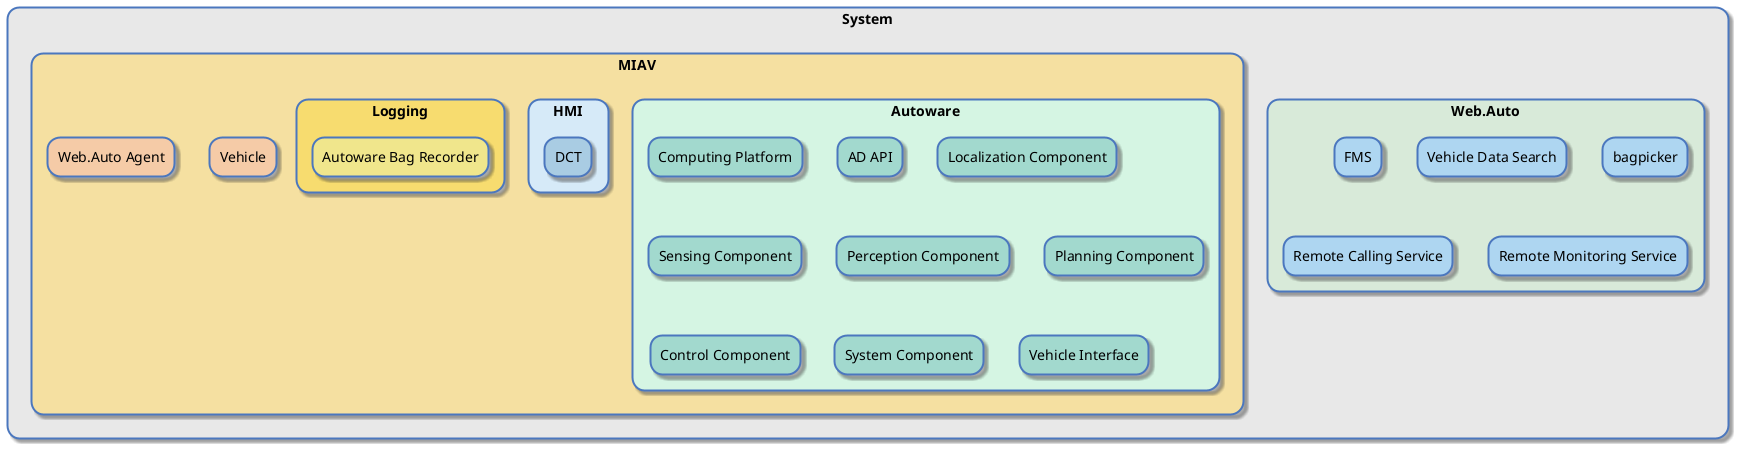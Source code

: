@startuml

skinparam rectangle {
    BorderColor #4B77BE
    BorderThickness 2
    FontName Arial
    BackgroundColor #E8E8E8
    RoundCorner 25
    Shadowing true
}

rectangle System{
    rectangle "Web.Auto" #D8EAD9 {
        rectangle FMS #AED6F1
        rectangle "Vehicle Data Search" #AED6F1
        rectangle "bagpicker" #AED6F1
        rectangle "Remote Calling Service" #AED6F1        
        rectangle "Remote Monitoring Service" #AED6F1
    }
    rectangle MIAV #F5E0A1 {
        rectangle Vehicle #F5CBA7
        rectangle "Web.Auto Agent" #F5CBA7
        
        rectangle Autoware #D5F5E3 {
            rectangle "Computing Platform" #A2D9CE
            rectangle "AD API" #A2D9CE
            rectangle "Localization Component" #A2D9CE
            rectangle "Sensing Component" #A2D9CE
            rectangle "Perception Component" #A2D9CE
            rectangle "Planning Component" #A2D9CE
            rectangle "Control Component" #A2D9CE
            rectangle "System Component" #A2D9CE
            rectangle "Vehicle Interface" #A2D9CE
        }
        rectangle HMI #D6EAF8 {
            rectangle DCT #A9CCE3
        }
        rectangle Logging #F7DC6F {
            rectangle "Autoware Bag Recorder" #F0E68C
        }
    }
}

@enduml
